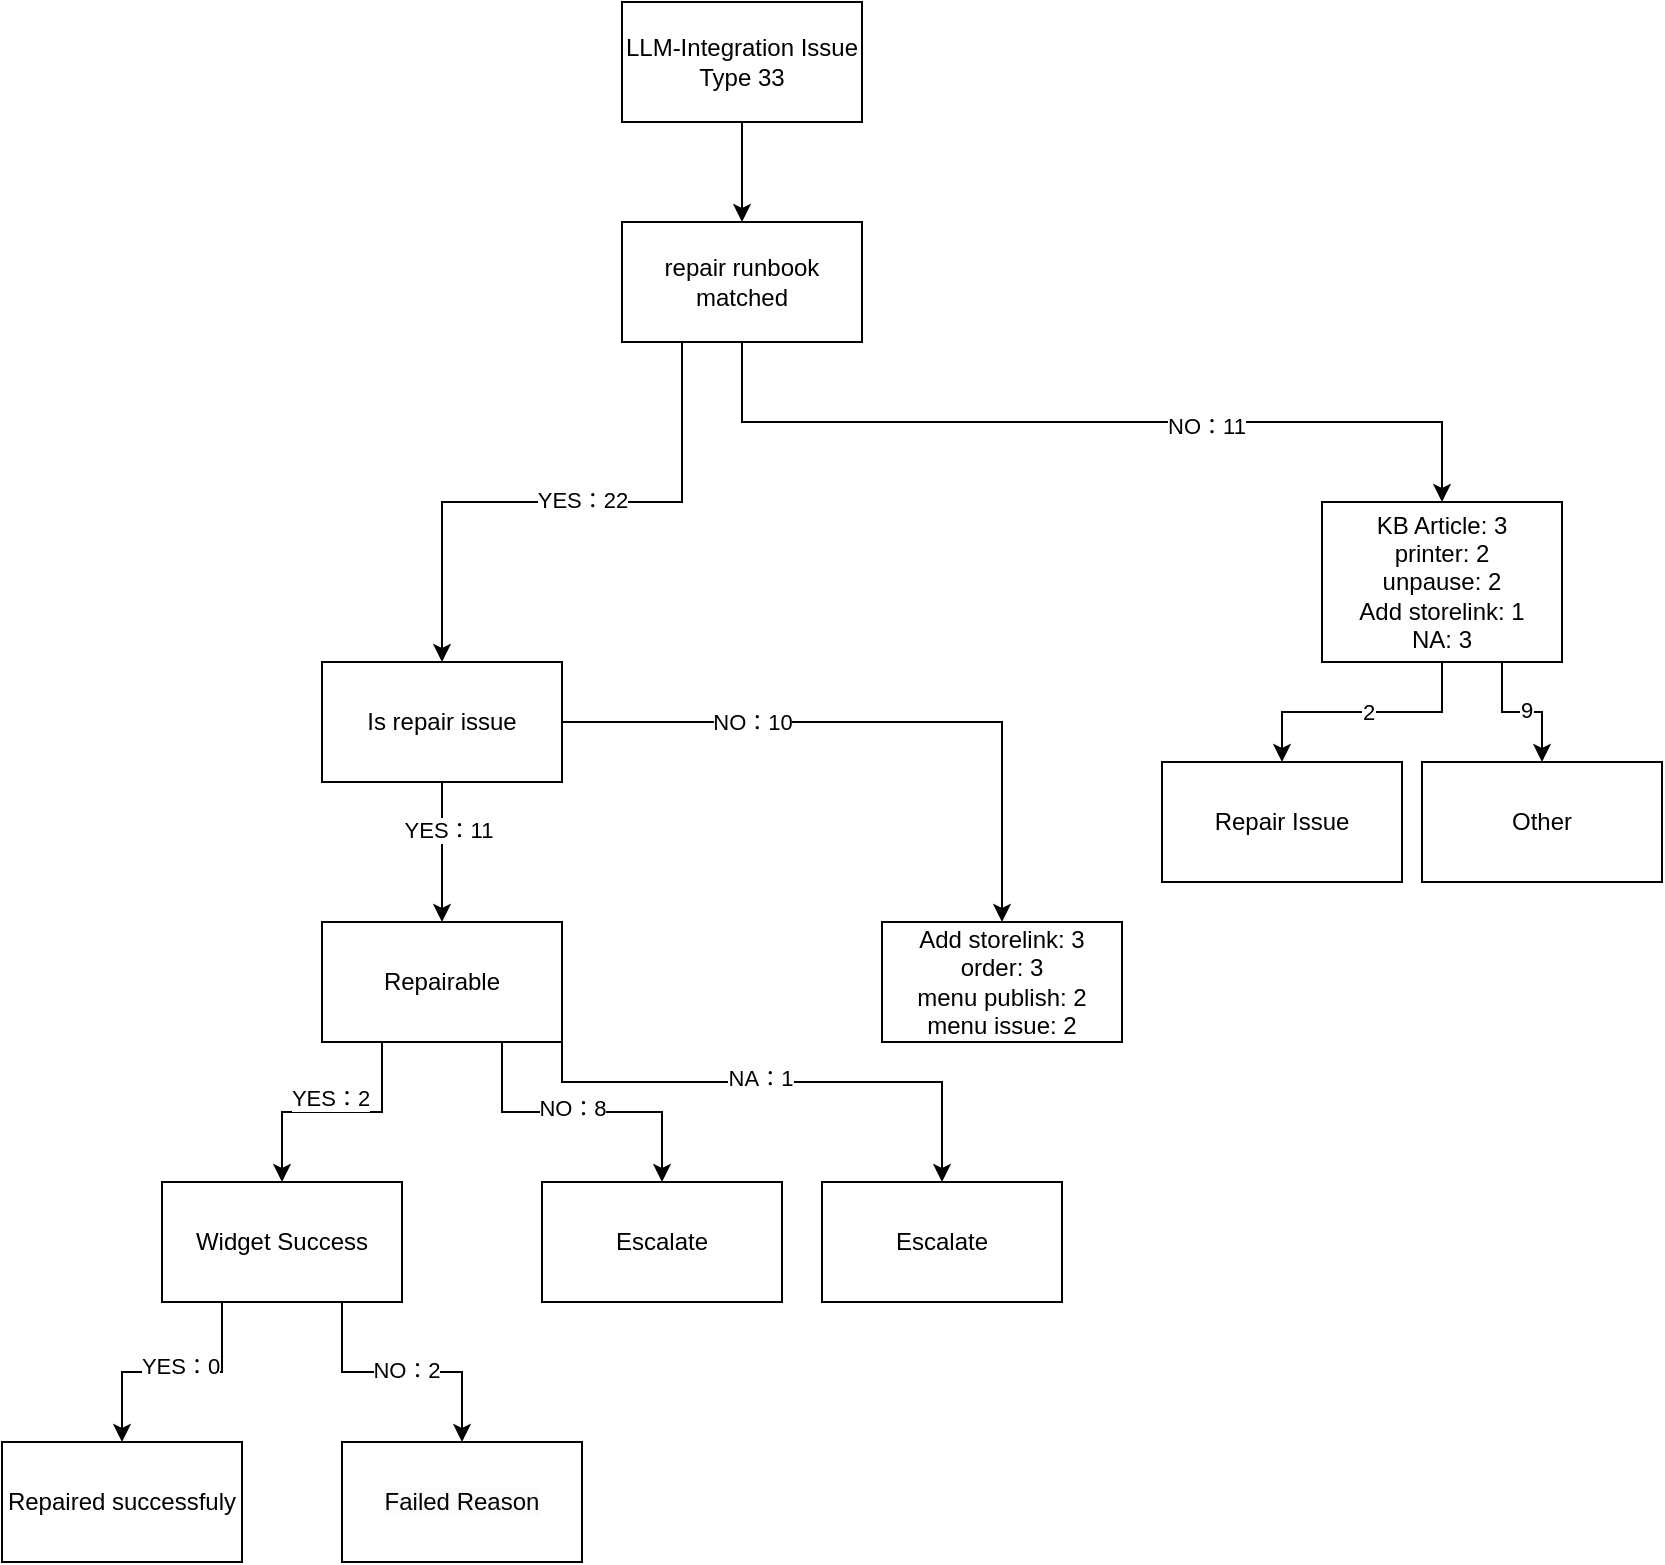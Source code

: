 <mxfile version="25.0.3">
  <diagram name="Page-1" id="e1eXuWaU9WfsJ-PKviq6">
    <mxGraphModel dx="2663" dy="1077" grid="1" gridSize="10" guides="1" tooltips="1" connect="1" arrows="1" fold="1" page="1" pageScale="1" pageWidth="850" pageHeight="1100" math="0" shadow="0">
      <root>
        <mxCell id="0" />
        <mxCell id="1" parent="0" />
        <mxCell id="fQQwxeyHgZwv-CVo4GR3-3" style="edgeStyle=orthogonalEdgeStyle;rounded=0;orthogonalLoop=1;jettySize=auto;html=1;exitX=0.5;exitY=1;exitDx=0;exitDy=0;entryX=0.5;entryY=0;entryDx=0;entryDy=0;" edge="1" parent="1" source="fQQwxeyHgZwv-CVo4GR3-1" target="fQQwxeyHgZwv-CVo4GR3-2">
          <mxGeometry relative="1" as="geometry" />
        </mxCell>
        <mxCell id="fQQwxeyHgZwv-CVo4GR3-1" value="LLM-Integration Issue Type 33" style="whiteSpace=wrap;html=1;" vertex="1" parent="1">
          <mxGeometry x="350" y="510" width="120" height="60" as="geometry" />
        </mxCell>
        <mxCell id="fQQwxeyHgZwv-CVo4GR3-7" style="edgeStyle=orthogonalEdgeStyle;rounded=0;orthogonalLoop=1;jettySize=auto;html=1;exitX=0.25;exitY=1;exitDx=0;exitDy=0;entryX=0.5;entryY=0;entryDx=0;entryDy=0;" edge="1" parent="1" source="fQQwxeyHgZwv-CVo4GR3-2" target="fQQwxeyHgZwv-CVo4GR3-35">
          <mxGeometry relative="1" as="geometry" />
        </mxCell>
        <mxCell id="fQQwxeyHgZwv-CVo4GR3-33" value="YES：22" style="edgeLabel;html=1;align=center;verticalAlign=middle;resizable=0;points=[];" vertex="1" connectable="0" parent="fQQwxeyHgZwv-CVo4GR3-7">
          <mxGeometry x="-0.071" y="-1" relative="1" as="geometry">
            <mxPoint as="offset" />
          </mxGeometry>
        </mxCell>
        <mxCell id="fQQwxeyHgZwv-CVo4GR3-30" style="edgeStyle=orthogonalEdgeStyle;rounded=0;orthogonalLoop=1;jettySize=auto;html=1;exitX=0.5;exitY=1;exitDx=0;exitDy=0;" edge="1" parent="1" source="fQQwxeyHgZwv-CVo4GR3-2" target="fQQwxeyHgZwv-CVo4GR3-29">
          <mxGeometry relative="1" as="geometry" />
        </mxCell>
        <mxCell id="fQQwxeyHgZwv-CVo4GR3-41" value="NO：11" style="edgeLabel;html=1;align=center;verticalAlign=middle;resizable=0;points=[];" vertex="1" connectable="0" parent="fQQwxeyHgZwv-CVo4GR3-30">
          <mxGeometry x="0.263" y="-2" relative="1" as="geometry">
            <mxPoint as="offset" />
          </mxGeometry>
        </mxCell>
        <mxCell id="fQQwxeyHgZwv-CVo4GR3-2" value="repair runbook matched" style="whiteSpace=wrap;html=1;" vertex="1" parent="1">
          <mxGeometry x="350" y="620" width="120" height="60" as="geometry" />
        </mxCell>
        <mxCell id="fQQwxeyHgZwv-CVo4GR3-13" style="edgeStyle=orthogonalEdgeStyle;rounded=0;orthogonalLoop=1;jettySize=auto;html=1;exitX=0.25;exitY=1;exitDx=0;exitDy=0;" edge="1" parent="1" source="fQQwxeyHgZwv-CVo4GR3-5" target="fQQwxeyHgZwv-CVo4GR3-11">
          <mxGeometry relative="1" as="geometry" />
        </mxCell>
        <mxCell id="fQQwxeyHgZwv-CVo4GR3-14" value="YES：2" style="edgeLabel;html=1;align=center;verticalAlign=middle;resizable=0;points=[];" vertex="1" connectable="0" parent="fQQwxeyHgZwv-CVo4GR3-13">
          <mxGeometry x="0.027" y="-7" relative="1" as="geometry">
            <mxPoint as="offset" />
          </mxGeometry>
        </mxCell>
        <mxCell id="fQQwxeyHgZwv-CVo4GR3-17" style="edgeStyle=orthogonalEdgeStyle;rounded=0;orthogonalLoop=1;jettySize=auto;html=1;exitX=0.75;exitY=1;exitDx=0;exitDy=0;entryX=0.5;entryY=0;entryDx=0;entryDy=0;" edge="1" parent="1" source="fQQwxeyHgZwv-CVo4GR3-5" target="fQQwxeyHgZwv-CVo4GR3-12">
          <mxGeometry relative="1" as="geometry" />
        </mxCell>
        <mxCell id="fQQwxeyHgZwv-CVo4GR3-18" value="NO：8" style="edgeLabel;html=1;align=center;verticalAlign=middle;resizable=0;points=[];" vertex="1" connectable="0" parent="fQQwxeyHgZwv-CVo4GR3-17">
          <mxGeometry x="-0.067" y="2" relative="1" as="geometry">
            <mxPoint as="offset" />
          </mxGeometry>
        </mxCell>
        <mxCell id="fQQwxeyHgZwv-CVo4GR3-48" style="edgeStyle=orthogonalEdgeStyle;rounded=0;orthogonalLoop=1;jettySize=auto;html=1;exitX=1;exitY=0.75;exitDx=0;exitDy=0;entryX=0.5;entryY=0;entryDx=0;entryDy=0;" edge="1" parent="1" source="fQQwxeyHgZwv-CVo4GR3-5" target="fQQwxeyHgZwv-CVo4GR3-47">
          <mxGeometry relative="1" as="geometry">
            <Array as="points">
              <mxPoint x="320" y="1050" />
              <mxPoint x="510" y="1050" />
            </Array>
          </mxGeometry>
        </mxCell>
        <mxCell id="fQQwxeyHgZwv-CVo4GR3-49" value="NA：1" style="edgeLabel;html=1;align=center;verticalAlign=middle;resizable=0;points=[];" vertex="1" connectable="0" parent="fQQwxeyHgZwv-CVo4GR3-48">
          <mxGeometry x="-0.025" y="2" relative="1" as="geometry">
            <mxPoint as="offset" />
          </mxGeometry>
        </mxCell>
        <mxCell id="fQQwxeyHgZwv-CVo4GR3-5" value="Repairable" style="whiteSpace=wrap;html=1;" vertex="1" parent="1">
          <mxGeometry x="200" y="970" width="120" height="60" as="geometry" />
        </mxCell>
        <mxCell id="fQQwxeyHgZwv-CVo4GR3-21" style="edgeStyle=orthogonalEdgeStyle;rounded=0;orthogonalLoop=1;jettySize=auto;html=1;exitX=0.25;exitY=1;exitDx=0;exitDy=0;entryX=0.5;entryY=0;entryDx=0;entryDy=0;" edge="1" parent="1" source="fQQwxeyHgZwv-CVo4GR3-11" target="fQQwxeyHgZwv-CVo4GR3-19">
          <mxGeometry relative="1" as="geometry" />
        </mxCell>
        <mxCell id="fQQwxeyHgZwv-CVo4GR3-22" value="YES：0" style="edgeLabel;html=1;align=center;verticalAlign=middle;resizable=0;points=[];" vertex="1" connectable="0" parent="fQQwxeyHgZwv-CVo4GR3-21">
          <mxGeometry x="-0.061" y="-3" relative="1" as="geometry">
            <mxPoint as="offset" />
          </mxGeometry>
        </mxCell>
        <mxCell id="fQQwxeyHgZwv-CVo4GR3-23" style="edgeStyle=orthogonalEdgeStyle;rounded=0;orthogonalLoop=1;jettySize=auto;html=1;exitX=0.75;exitY=1;exitDx=0;exitDy=0;" edge="1" parent="1" source="fQQwxeyHgZwv-CVo4GR3-11" target="fQQwxeyHgZwv-CVo4GR3-20">
          <mxGeometry relative="1" as="geometry" />
        </mxCell>
        <mxCell id="fQQwxeyHgZwv-CVo4GR3-24" value="NO：2" style="edgeLabel;html=1;align=center;verticalAlign=middle;resizable=0;points=[];" vertex="1" connectable="0" parent="fQQwxeyHgZwv-CVo4GR3-23">
          <mxGeometry x="0.033" y="1" relative="1" as="geometry">
            <mxPoint as="offset" />
          </mxGeometry>
        </mxCell>
        <mxCell id="fQQwxeyHgZwv-CVo4GR3-11" value="Widget Success" style="whiteSpace=wrap;html=1;" vertex="1" parent="1">
          <mxGeometry x="120" y="1100" width="120" height="60" as="geometry" />
        </mxCell>
        <mxCell id="fQQwxeyHgZwv-CVo4GR3-12" value="Escalate" style="whiteSpace=wrap;html=1;" vertex="1" parent="1">
          <mxGeometry x="310" y="1100" width="120" height="60" as="geometry" />
        </mxCell>
        <mxCell id="fQQwxeyHgZwv-CVo4GR3-19" value="Repaired successfuly" style="whiteSpace=wrap;html=1;" vertex="1" parent="1">
          <mxGeometry x="40" y="1230" width="120" height="60" as="geometry" />
        </mxCell>
        <mxCell id="fQQwxeyHgZwv-CVo4GR3-20" value="&lt;meta charset=&quot;utf-8&quot;&gt;&lt;span style=&quot;color: rgb(0, 0, 0); font-family: Helvetica; font-size: 12px; font-style: normal; font-variant-ligatures: normal; font-variant-caps: normal; font-weight: 400; letter-spacing: normal; orphans: 2; text-align: center; text-indent: 0px; text-transform: none; widows: 2; word-spacing: 0px; -webkit-text-stroke-width: 0px; white-space: normal; background-color: rgb(251, 251, 251); text-decoration-thickness: initial; text-decoration-style: initial; text-decoration-color: initial; display: inline !important; float: none;&quot;&gt;Failed Reason&lt;/span&gt;" style="whiteSpace=wrap;html=1;" vertex="1" parent="1">
          <mxGeometry x="210" y="1230" width="120" height="60" as="geometry" />
        </mxCell>
        <mxCell id="fQQwxeyHgZwv-CVo4GR3-51" style="edgeStyle=orthogonalEdgeStyle;rounded=0;orthogonalLoop=1;jettySize=auto;html=1;exitX=0.5;exitY=1;exitDx=0;exitDy=0;" edge="1" parent="1" source="fQQwxeyHgZwv-CVo4GR3-29" target="fQQwxeyHgZwv-CVo4GR3-50">
          <mxGeometry relative="1" as="geometry" />
        </mxCell>
        <mxCell id="fQQwxeyHgZwv-CVo4GR3-52" value="2" style="edgeLabel;html=1;align=center;verticalAlign=middle;resizable=0;points=[];" vertex="1" connectable="0" parent="fQQwxeyHgZwv-CVo4GR3-51">
          <mxGeometry x="-0.04" relative="1" as="geometry">
            <mxPoint as="offset" />
          </mxGeometry>
        </mxCell>
        <mxCell id="fQQwxeyHgZwv-CVo4GR3-54" style="edgeStyle=orthogonalEdgeStyle;rounded=0;orthogonalLoop=1;jettySize=auto;html=1;exitX=0.75;exitY=1;exitDx=0;exitDy=0;entryX=0.5;entryY=0;entryDx=0;entryDy=0;" edge="1" parent="1" source="fQQwxeyHgZwv-CVo4GR3-29" target="fQQwxeyHgZwv-CVo4GR3-53">
          <mxGeometry relative="1" as="geometry" />
        </mxCell>
        <mxCell id="fQQwxeyHgZwv-CVo4GR3-55" value="9" style="edgeLabel;html=1;align=center;verticalAlign=middle;resizable=0;points=[];" vertex="1" connectable="0" parent="fQQwxeyHgZwv-CVo4GR3-54">
          <mxGeometry x="0.057" y="1" relative="1" as="geometry">
            <mxPoint as="offset" />
          </mxGeometry>
        </mxCell>
        <mxCell id="fQQwxeyHgZwv-CVo4GR3-29" value="KB Article: 3&lt;br&gt;printer: 2&lt;br&gt;unpause: 2&lt;br&gt;Add storelink: 1&lt;br&gt;NA: 3" style="whiteSpace=wrap;html=1;" vertex="1" parent="1">
          <mxGeometry x="700" y="760" width="120" height="80" as="geometry" />
        </mxCell>
        <mxCell id="fQQwxeyHgZwv-CVo4GR3-37" style="edgeStyle=orthogonalEdgeStyle;rounded=0;orthogonalLoop=1;jettySize=auto;html=1;exitX=0.5;exitY=1;exitDx=0;exitDy=0;" edge="1" parent="1" source="fQQwxeyHgZwv-CVo4GR3-35" target="fQQwxeyHgZwv-CVo4GR3-5">
          <mxGeometry relative="1" as="geometry" />
        </mxCell>
        <mxCell id="fQQwxeyHgZwv-CVo4GR3-38" value="YES：11" style="edgeLabel;html=1;align=center;verticalAlign=middle;resizable=0;points=[];" vertex="1" connectable="0" parent="fQQwxeyHgZwv-CVo4GR3-37">
          <mxGeometry x="-0.314" y="3" relative="1" as="geometry">
            <mxPoint as="offset" />
          </mxGeometry>
        </mxCell>
        <mxCell id="fQQwxeyHgZwv-CVo4GR3-39" style="edgeStyle=orthogonalEdgeStyle;rounded=0;orthogonalLoop=1;jettySize=auto;html=1;exitX=1;exitY=0.5;exitDx=0;exitDy=0;" edge="1" parent="1" source="fQQwxeyHgZwv-CVo4GR3-35" target="fQQwxeyHgZwv-CVo4GR3-36">
          <mxGeometry relative="1" as="geometry" />
        </mxCell>
        <mxCell id="fQQwxeyHgZwv-CVo4GR3-40" value="NO：10" style="edgeLabel;html=1;align=center;verticalAlign=middle;resizable=0;points=[];" vertex="1" connectable="0" parent="fQQwxeyHgZwv-CVo4GR3-39">
          <mxGeometry x="-0.409" relative="1" as="geometry">
            <mxPoint as="offset" />
          </mxGeometry>
        </mxCell>
        <mxCell id="fQQwxeyHgZwv-CVo4GR3-35" value="Is repair issue" style="whiteSpace=wrap;html=1;" vertex="1" parent="1">
          <mxGeometry x="200" y="840" width="120" height="60" as="geometry" />
        </mxCell>
        <mxCell id="fQQwxeyHgZwv-CVo4GR3-36" value="Add storelink: 3&lt;br&gt;order: 3&lt;br&gt;menu publish: 2&lt;div&gt;menu issue: 2&lt;/div&gt;" style="whiteSpace=wrap;html=1;" vertex="1" parent="1">
          <mxGeometry x="480" y="970" width="120" height="60" as="geometry" />
        </mxCell>
        <mxCell id="fQQwxeyHgZwv-CVo4GR3-47" value="Escalate" style="whiteSpace=wrap;html=1;" vertex="1" parent="1">
          <mxGeometry x="450" y="1100" width="120" height="60" as="geometry" />
        </mxCell>
        <mxCell id="fQQwxeyHgZwv-CVo4GR3-50" value="Repair Issue" style="whiteSpace=wrap;html=1;" vertex="1" parent="1">
          <mxGeometry x="620" y="890" width="120" height="60" as="geometry" />
        </mxCell>
        <mxCell id="fQQwxeyHgZwv-CVo4GR3-53" value="Other" style="whiteSpace=wrap;html=1;" vertex="1" parent="1">
          <mxGeometry x="750" y="890" width="120" height="60" as="geometry" />
        </mxCell>
      </root>
    </mxGraphModel>
  </diagram>
</mxfile>
